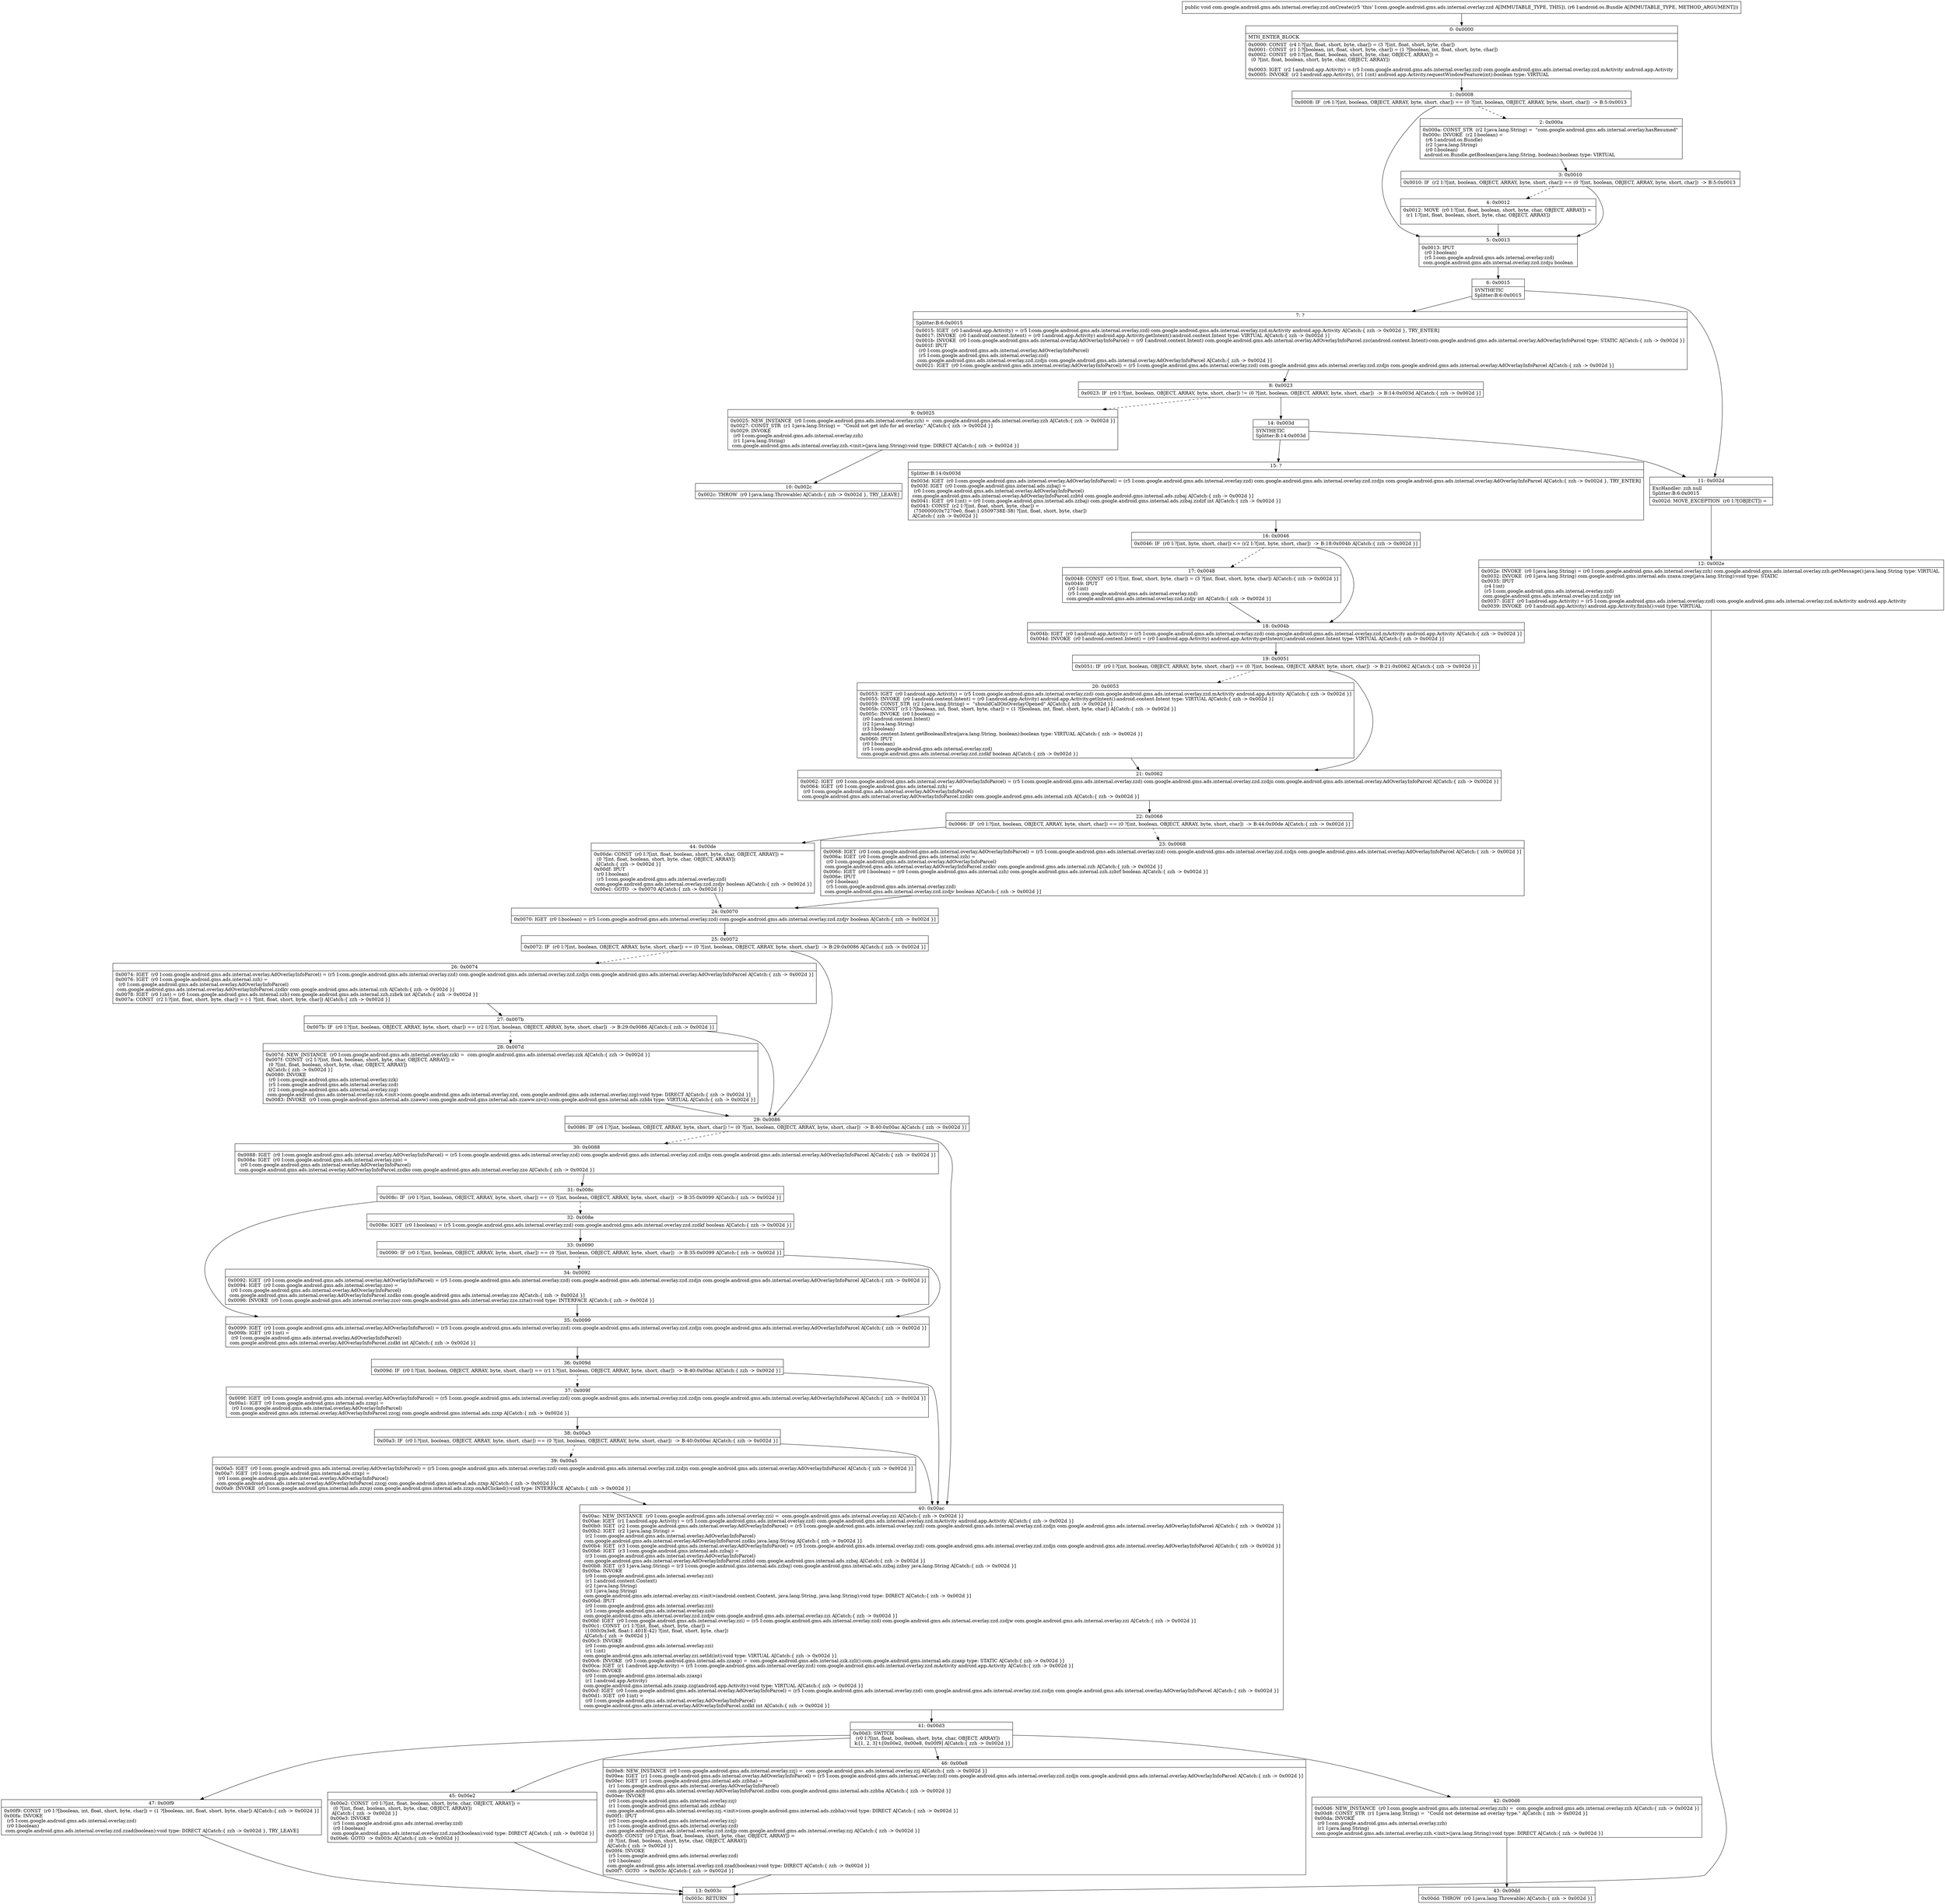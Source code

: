digraph "CFG forcom.google.android.gms.ads.internal.overlay.zzd.onCreate(Landroid\/os\/Bundle;)V" {
Node_0 [shape=record,label="{0\:\ 0x0000|MTH_ENTER_BLOCK\l|0x0000: CONST  (r4 I:?[int, float, short, byte, char]) = (3 ?[int, float, short, byte, char]) \l0x0001: CONST  (r1 I:?[boolean, int, float, short, byte, char]) = (1 ?[boolean, int, float, short, byte, char]) \l0x0002: CONST  (r0 I:?[int, float, boolean, short, byte, char, OBJECT, ARRAY]) = \l  (0 ?[int, float, boolean, short, byte, char, OBJECT, ARRAY])\l \l0x0003: IGET  (r2 I:android.app.Activity) = (r5 I:com.google.android.gms.ads.internal.overlay.zzd) com.google.android.gms.ads.internal.overlay.zzd.mActivity android.app.Activity \l0x0005: INVOKE  (r2 I:android.app.Activity), (r1 I:int) android.app.Activity.requestWindowFeature(int):boolean type: VIRTUAL \l}"];
Node_1 [shape=record,label="{1\:\ 0x0008|0x0008: IF  (r6 I:?[int, boolean, OBJECT, ARRAY, byte, short, char]) == (0 ?[int, boolean, OBJECT, ARRAY, byte, short, char])  \-\> B:5:0x0013 \l}"];
Node_2 [shape=record,label="{2\:\ 0x000a|0x000a: CONST_STR  (r2 I:java.lang.String) =  \"com.google.android.gms.ads.internal.overlay.hasResumed\" \l0x000c: INVOKE  (r2 I:boolean) = \l  (r6 I:android.os.Bundle)\l  (r2 I:java.lang.String)\l  (r0 I:boolean)\l android.os.Bundle.getBoolean(java.lang.String, boolean):boolean type: VIRTUAL \l}"];
Node_3 [shape=record,label="{3\:\ 0x0010|0x0010: IF  (r2 I:?[int, boolean, OBJECT, ARRAY, byte, short, char]) == (0 ?[int, boolean, OBJECT, ARRAY, byte, short, char])  \-\> B:5:0x0013 \l}"];
Node_4 [shape=record,label="{4\:\ 0x0012|0x0012: MOVE  (r0 I:?[int, float, boolean, short, byte, char, OBJECT, ARRAY]) = \l  (r1 I:?[int, float, boolean, short, byte, char, OBJECT, ARRAY])\l \l}"];
Node_5 [shape=record,label="{5\:\ 0x0013|0x0013: IPUT  \l  (r0 I:boolean)\l  (r5 I:com.google.android.gms.ads.internal.overlay.zzd)\l com.google.android.gms.ads.internal.overlay.zzd.zzdju boolean \l}"];
Node_6 [shape=record,label="{6\:\ 0x0015|SYNTHETIC\lSplitter:B:6:0x0015\l}"];
Node_7 [shape=record,label="{7\:\ ?|Splitter:B:6:0x0015\l|0x0015: IGET  (r0 I:android.app.Activity) = (r5 I:com.google.android.gms.ads.internal.overlay.zzd) com.google.android.gms.ads.internal.overlay.zzd.mActivity android.app.Activity A[Catch:\{ zzh \-\> 0x002d \}, TRY_ENTER]\l0x0017: INVOKE  (r0 I:android.content.Intent) = (r0 I:android.app.Activity) android.app.Activity.getIntent():android.content.Intent type: VIRTUAL A[Catch:\{ zzh \-\> 0x002d \}]\l0x001b: INVOKE  (r0 I:com.google.android.gms.ads.internal.overlay.AdOverlayInfoParcel) = (r0 I:android.content.Intent) com.google.android.gms.ads.internal.overlay.AdOverlayInfoParcel.zzc(android.content.Intent):com.google.android.gms.ads.internal.overlay.AdOverlayInfoParcel type: STATIC A[Catch:\{ zzh \-\> 0x002d \}]\l0x001f: IPUT  \l  (r0 I:com.google.android.gms.ads.internal.overlay.AdOverlayInfoParcel)\l  (r5 I:com.google.android.gms.ads.internal.overlay.zzd)\l com.google.android.gms.ads.internal.overlay.zzd.zzdjn com.google.android.gms.ads.internal.overlay.AdOverlayInfoParcel A[Catch:\{ zzh \-\> 0x002d \}]\l0x0021: IGET  (r0 I:com.google.android.gms.ads.internal.overlay.AdOverlayInfoParcel) = (r5 I:com.google.android.gms.ads.internal.overlay.zzd) com.google.android.gms.ads.internal.overlay.zzd.zzdjn com.google.android.gms.ads.internal.overlay.AdOverlayInfoParcel A[Catch:\{ zzh \-\> 0x002d \}]\l}"];
Node_8 [shape=record,label="{8\:\ 0x0023|0x0023: IF  (r0 I:?[int, boolean, OBJECT, ARRAY, byte, short, char]) != (0 ?[int, boolean, OBJECT, ARRAY, byte, short, char])  \-\> B:14:0x003d A[Catch:\{ zzh \-\> 0x002d \}]\l}"];
Node_9 [shape=record,label="{9\:\ 0x0025|0x0025: NEW_INSTANCE  (r0 I:com.google.android.gms.ads.internal.overlay.zzh) =  com.google.android.gms.ads.internal.overlay.zzh A[Catch:\{ zzh \-\> 0x002d \}]\l0x0027: CONST_STR  (r1 I:java.lang.String) =  \"Could not get info for ad overlay.\" A[Catch:\{ zzh \-\> 0x002d \}]\l0x0029: INVOKE  \l  (r0 I:com.google.android.gms.ads.internal.overlay.zzh)\l  (r1 I:java.lang.String)\l com.google.android.gms.ads.internal.overlay.zzh.\<init\>(java.lang.String):void type: DIRECT A[Catch:\{ zzh \-\> 0x002d \}]\l}"];
Node_10 [shape=record,label="{10\:\ 0x002c|0x002c: THROW  (r0 I:java.lang.Throwable) A[Catch:\{ zzh \-\> 0x002d \}, TRY_LEAVE]\l}"];
Node_11 [shape=record,label="{11\:\ 0x002d|ExcHandler: zzh null\lSplitter:B:6:0x0015\l|0x002d: MOVE_EXCEPTION  (r0 I:?[OBJECT]) =  \l}"];
Node_12 [shape=record,label="{12\:\ 0x002e|0x002e: INVOKE  (r0 I:java.lang.String) = (r0 I:com.google.android.gms.ads.internal.overlay.zzh) com.google.android.gms.ads.internal.overlay.zzh.getMessage():java.lang.String type: VIRTUAL \l0x0032: INVOKE  (r0 I:java.lang.String) com.google.android.gms.internal.ads.zzaxa.zzep(java.lang.String):void type: STATIC \l0x0035: IPUT  \l  (r4 I:int)\l  (r5 I:com.google.android.gms.ads.internal.overlay.zzd)\l com.google.android.gms.ads.internal.overlay.zzd.zzdjy int \l0x0037: IGET  (r0 I:android.app.Activity) = (r5 I:com.google.android.gms.ads.internal.overlay.zzd) com.google.android.gms.ads.internal.overlay.zzd.mActivity android.app.Activity \l0x0039: INVOKE  (r0 I:android.app.Activity) android.app.Activity.finish():void type: VIRTUAL \l}"];
Node_13 [shape=record,label="{13\:\ 0x003c|0x003c: RETURN   \l}"];
Node_14 [shape=record,label="{14\:\ 0x003d|SYNTHETIC\lSplitter:B:14:0x003d\l}"];
Node_15 [shape=record,label="{15\:\ ?|Splitter:B:14:0x003d\l|0x003d: IGET  (r0 I:com.google.android.gms.ads.internal.overlay.AdOverlayInfoParcel) = (r5 I:com.google.android.gms.ads.internal.overlay.zzd) com.google.android.gms.ads.internal.overlay.zzd.zzdjn com.google.android.gms.ads.internal.overlay.AdOverlayInfoParcel A[Catch:\{ zzh \-\> 0x002d \}, TRY_ENTER]\l0x003f: IGET  (r0 I:com.google.android.gms.internal.ads.zzbaj) = \l  (r0 I:com.google.android.gms.ads.internal.overlay.AdOverlayInfoParcel)\l com.google.android.gms.ads.internal.overlay.AdOverlayInfoParcel.zzbtd com.google.android.gms.internal.ads.zzbaj A[Catch:\{ zzh \-\> 0x002d \}]\l0x0041: IGET  (r0 I:int) = (r0 I:com.google.android.gms.internal.ads.zzbaj) com.google.android.gms.internal.ads.zzbaj.zzdzf int A[Catch:\{ zzh \-\> 0x002d \}]\l0x0043: CONST  (r2 I:?[int, float, short, byte, char]) = \l  (7500000(0x7270e0, float:1.0509738E\-38) ?[int, float, short, byte, char])\l A[Catch:\{ zzh \-\> 0x002d \}]\l}"];
Node_16 [shape=record,label="{16\:\ 0x0046|0x0046: IF  (r0 I:?[int, byte, short, char]) \<= (r2 I:?[int, byte, short, char])  \-\> B:18:0x004b A[Catch:\{ zzh \-\> 0x002d \}]\l}"];
Node_17 [shape=record,label="{17\:\ 0x0048|0x0048: CONST  (r0 I:?[int, float, short, byte, char]) = (3 ?[int, float, short, byte, char]) A[Catch:\{ zzh \-\> 0x002d \}]\l0x0049: IPUT  \l  (r0 I:int)\l  (r5 I:com.google.android.gms.ads.internal.overlay.zzd)\l com.google.android.gms.ads.internal.overlay.zzd.zzdjy int A[Catch:\{ zzh \-\> 0x002d \}]\l}"];
Node_18 [shape=record,label="{18\:\ 0x004b|0x004b: IGET  (r0 I:android.app.Activity) = (r5 I:com.google.android.gms.ads.internal.overlay.zzd) com.google.android.gms.ads.internal.overlay.zzd.mActivity android.app.Activity A[Catch:\{ zzh \-\> 0x002d \}]\l0x004d: INVOKE  (r0 I:android.content.Intent) = (r0 I:android.app.Activity) android.app.Activity.getIntent():android.content.Intent type: VIRTUAL A[Catch:\{ zzh \-\> 0x002d \}]\l}"];
Node_19 [shape=record,label="{19\:\ 0x0051|0x0051: IF  (r0 I:?[int, boolean, OBJECT, ARRAY, byte, short, char]) == (0 ?[int, boolean, OBJECT, ARRAY, byte, short, char])  \-\> B:21:0x0062 A[Catch:\{ zzh \-\> 0x002d \}]\l}"];
Node_20 [shape=record,label="{20\:\ 0x0053|0x0053: IGET  (r0 I:android.app.Activity) = (r5 I:com.google.android.gms.ads.internal.overlay.zzd) com.google.android.gms.ads.internal.overlay.zzd.mActivity android.app.Activity A[Catch:\{ zzh \-\> 0x002d \}]\l0x0055: INVOKE  (r0 I:android.content.Intent) = (r0 I:android.app.Activity) android.app.Activity.getIntent():android.content.Intent type: VIRTUAL A[Catch:\{ zzh \-\> 0x002d \}]\l0x0059: CONST_STR  (r2 I:java.lang.String) =  \"shouldCallOnOverlayOpened\" A[Catch:\{ zzh \-\> 0x002d \}]\l0x005b: CONST  (r3 I:?[boolean, int, float, short, byte, char]) = (1 ?[boolean, int, float, short, byte, char]) A[Catch:\{ zzh \-\> 0x002d \}]\l0x005c: INVOKE  (r0 I:boolean) = \l  (r0 I:android.content.Intent)\l  (r2 I:java.lang.String)\l  (r3 I:boolean)\l android.content.Intent.getBooleanExtra(java.lang.String, boolean):boolean type: VIRTUAL A[Catch:\{ zzh \-\> 0x002d \}]\l0x0060: IPUT  \l  (r0 I:boolean)\l  (r5 I:com.google.android.gms.ads.internal.overlay.zzd)\l com.google.android.gms.ads.internal.overlay.zzd.zzdkf boolean A[Catch:\{ zzh \-\> 0x002d \}]\l}"];
Node_21 [shape=record,label="{21\:\ 0x0062|0x0062: IGET  (r0 I:com.google.android.gms.ads.internal.overlay.AdOverlayInfoParcel) = (r5 I:com.google.android.gms.ads.internal.overlay.zzd) com.google.android.gms.ads.internal.overlay.zzd.zzdjn com.google.android.gms.ads.internal.overlay.AdOverlayInfoParcel A[Catch:\{ zzh \-\> 0x002d \}]\l0x0064: IGET  (r0 I:com.google.android.gms.ads.internal.zzh) = \l  (r0 I:com.google.android.gms.ads.internal.overlay.AdOverlayInfoParcel)\l com.google.android.gms.ads.internal.overlay.AdOverlayInfoParcel.zzdkv com.google.android.gms.ads.internal.zzh A[Catch:\{ zzh \-\> 0x002d \}]\l}"];
Node_22 [shape=record,label="{22\:\ 0x0066|0x0066: IF  (r0 I:?[int, boolean, OBJECT, ARRAY, byte, short, char]) == (0 ?[int, boolean, OBJECT, ARRAY, byte, short, char])  \-\> B:44:0x00de A[Catch:\{ zzh \-\> 0x002d \}]\l}"];
Node_23 [shape=record,label="{23\:\ 0x0068|0x0068: IGET  (r0 I:com.google.android.gms.ads.internal.overlay.AdOverlayInfoParcel) = (r5 I:com.google.android.gms.ads.internal.overlay.zzd) com.google.android.gms.ads.internal.overlay.zzd.zzdjn com.google.android.gms.ads.internal.overlay.AdOverlayInfoParcel A[Catch:\{ zzh \-\> 0x002d \}]\l0x006a: IGET  (r0 I:com.google.android.gms.ads.internal.zzh) = \l  (r0 I:com.google.android.gms.ads.internal.overlay.AdOverlayInfoParcel)\l com.google.android.gms.ads.internal.overlay.AdOverlayInfoParcel.zzdkv com.google.android.gms.ads.internal.zzh A[Catch:\{ zzh \-\> 0x002d \}]\l0x006c: IGET  (r0 I:boolean) = (r0 I:com.google.android.gms.ads.internal.zzh) com.google.android.gms.ads.internal.zzh.zzbrf boolean A[Catch:\{ zzh \-\> 0x002d \}]\l0x006e: IPUT  \l  (r0 I:boolean)\l  (r5 I:com.google.android.gms.ads.internal.overlay.zzd)\l com.google.android.gms.ads.internal.overlay.zzd.zzdjv boolean A[Catch:\{ zzh \-\> 0x002d \}]\l}"];
Node_24 [shape=record,label="{24\:\ 0x0070|0x0070: IGET  (r0 I:boolean) = (r5 I:com.google.android.gms.ads.internal.overlay.zzd) com.google.android.gms.ads.internal.overlay.zzd.zzdjv boolean A[Catch:\{ zzh \-\> 0x002d \}]\l}"];
Node_25 [shape=record,label="{25\:\ 0x0072|0x0072: IF  (r0 I:?[int, boolean, OBJECT, ARRAY, byte, short, char]) == (0 ?[int, boolean, OBJECT, ARRAY, byte, short, char])  \-\> B:29:0x0086 A[Catch:\{ zzh \-\> 0x002d \}]\l}"];
Node_26 [shape=record,label="{26\:\ 0x0074|0x0074: IGET  (r0 I:com.google.android.gms.ads.internal.overlay.AdOverlayInfoParcel) = (r5 I:com.google.android.gms.ads.internal.overlay.zzd) com.google.android.gms.ads.internal.overlay.zzd.zzdjn com.google.android.gms.ads.internal.overlay.AdOverlayInfoParcel A[Catch:\{ zzh \-\> 0x002d \}]\l0x0076: IGET  (r0 I:com.google.android.gms.ads.internal.zzh) = \l  (r0 I:com.google.android.gms.ads.internal.overlay.AdOverlayInfoParcel)\l com.google.android.gms.ads.internal.overlay.AdOverlayInfoParcel.zzdkv com.google.android.gms.ads.internal.zzh A[Catch:\{ zzh \-\> 0x002d \}]\l0x0078: IGET  (r0 I:int) = (r0 I:com.google.android.gms.ads.internal.zzh) com.google.android.gms.ads.internal.zzh.zzbrk int A[Catch:\{ zzh \-\> 0x002d \}]\l0x007a: CONST  (r2 I:?[int, float, short, byte, char]) = (\-1 ?[int, float, short, byte, char]) A[Catch:\{ zzh \-\> 0x002d \}]\l}"];
Node_27 [shape=record,label="{27\:\ 0x007b|0x007b: IF  (r0 I:?[int, boolean, OBJECT, ARRAY, byte, short, char]) == (r2 I:?[int, boolean, OBJECT, ARRAY, byte, short, char])  \-\> B:29:0x0086 A[Catch:\{ zzh \-\> 0x002d \}]\l}"];
Node_28 [shape=record,label="{28\:\ 0x007d|0x007d: NEW_INSTANCE  (r0 I:com.google.android.gms.ads.internal.overlay.zzk) =  com.google.android.gms.ads.internal.overlay.zzk A[Catch:\{ zzh \-\> 0x002d \}]\l0x007f: CONST  (r2 I:?[int, float, boolean, short, byte, char, OBJECT, ARRAY]) = \l  (0 ?[int, float, boolean, short, byte, char, OBJECT, ARRAY])\l A[Catch:\{ zzh \-\> 0x002d \}]\l0x0080: INVOKE  \l  (r0 I:com.google.android.gms.ads.internal.overlay.zzk)\l  (r5 I:com.google.android.gms.ads.internal.overlay.zzd)\l  (r2 I:com.google.android.gms.ads.internal.overlay.zzg)\l com.google.android.gms.ads.internal.overlay.zzk.\<init\>(com.google.android.gms.ads.internal.overlay.zzd, com.google.android.gms.ads.internal.overlay.zzg):void type: DIRECT A[Catch:\{ zzh \-\> 0x002d \}]\l0x0083: INVOKE  (r0 I:com.google.android.gms.internal.ads.zzaww) com.google.android.gms.internal.ads.zzaww.zzvi():com.google.android.gms.internal.ads.zzbbi type: VIRTUAL A[Catch:\{ zzh \-\> 0x002d \}]\l}"];
Node_29 [shape=record,label="{29\:\ 0x0086|0x0086: IF  (r6 I:?[int, boolean, OBJECT, ARRAY, byte, short, char]) != (0 ?[int, boolean, OBJECT, ARRAY, byte, short, char])  \-\> B:40:0x00ac A[Catch:\{ zzh \-\> 0x002d \}]\l}"];
Node_30 [shape=record,label="{30\:\ 0x0088|0x0088: IGET  (r0 I:com.google.android.gms.ads.internal.overlay.AdOverlayInfoParcel) = (r5 I:com.google.android.gms.ads.internal.overlay.zzd) com.google.android.gms.ads.internal.overlay.zzd.zzdjn com.google.android.gms.ads.internal.overlay.AdOverlayInfoParcel A[Catch:\{ zzh \-\> 0x002d \}]\l0x008a: IGET  (r0 I:com.google.android.gms.ads.internal.overlay.zzo) = \l  (r0 I:com.google.android.gms.ads.internal.overlay.AdOverlayInfoParcel)\l com.google.android.gms.ads.internal.overlay.AdOverlayInfoParcel.zzdko com.google.android.gms.ads.internal.overlay.zzo A[Catch:\{ zzh \-\> 0x002d \}]\l}"];
Node_31 [shape=record,label="{31\:\ 0x008c|0x008c: IF  (r0 I:?[int, boolean, OBJECT, ARRAY, byte, short, char]) == (0 ?[int, boolean, OBJECT, ARRAY, byte, short, char])  \-\> B:35:0x0099 A[Catch:\{ zzh \-\> 0x002d \}]\l}"];
Node_32 [shape=record,label="{32\:\ 0x008e|0x008e: IGET  (r0 I:boolean) = (r5 I:com.google.android.gms.ads.internal.overlay.zzd) com.google.android.gms.ads.internal.overlay.zzd.zzdkf boolean A[Catch:\{ zzh \-\> 0x002d \}]\l}"];
Node_33 [shape=record,label="{33\:\ 0x0090|0x0090: IF  (r0 I:?[int, boolean, OBJECT, ARRAY, byte, short, char]) == (0 ?[int, boolean, OBJECT, ARRAY, byte, short, char])  \-\> B:35:0x0099 A[Catch:\{ zzh \-\> 0x002d \}]\l}"];
Node_34 [shape=record,label="{34\:\ 0x0092|0x0092: IGET  (r0 I:com.google.android.gms.ads.internal.overlay.AdOverlayInfoParcel) = (r5 I:com.google.android.gms.ads.internal.overlay.zzd) com.google.android.gms.ads.internal.overlay.zzd.zzdjn com.google.android.gms.ads.internal.overlay.AdOverlayInfoParcel A[Catch:\{ zzh \-\> 0x002d \}]\l0x0094: IGET  (r0 I:com.google.android.gms.ads.internal.overlay.zzo) = \l  (r0 I:com.google.android.gms.ads.internal.overlay.AdOverlayInfoParcel)\l com.google.android.gms.ads.internal.overlay.AdOverlayInfoParcel.zzdko com.google.android.gms.ads.internal.overlay.zzo A[Catch:\{ zzh \-\> 0x002d \}]\l0x0096: INVOKE  (r0 I:com.google.android.gms.ads.internal.overlay.zzo) com.google.android.gms.ads.internal.overlay.zzo.zzta():void type: INTERFACE A[Catch:\{ zzh \-\> 0x002d \}]\l}"];
Node_35 [shape=record,label="{35\:\ 0x0099|0x0099: IGET  (r0 I:com.google.android.gms.ads.internal.overlay.AdOverlayInfoParcel) = (r5 I:com.google.android.gms.ads.internal.overlay.zzd) com.google.android.gms.ads.internal.overlay.zzd.zzdjn com.google.android.gms.ads.internal.overlay.AdOverlayInfoParcel A[Catch:\{ zzh \-\> 0x002d \}]\l0x009b: IGET  (r0 I:int) = \l  (r0 I:com.google.android.gms.ads.internal.overlay.AdOverlayInfoParcel)\l com.google.android.gms.ads.internal.overlay.AdOverlayInfoParcel.zzdkt int A[Catch:\{ zzh \-\> 0x002d \}]\l}"];
Node_36 [shape=record,label="{36\:\ 0x009d|0x009d: IF  (r0 I:?[int, boolean, OBJECT, ARRAY, byte, short, char]) == (r1 I:?[int, boolean, OBJECT, ARRAY, byte, short, char])  \-\> B:40:0x00ac A[Catch:\{ zzh \-\> 0x002d \}]\l}"];
Node_37 [shape=record,label="{37\:\ 0x009f|0x009f: IGET  (r0 I:com.google.android.gms.ads.internal.overlay.AdOverlayInfoParcel) = (r5 I:com.google.android.gms.ads.internal.overlay.zzd) com.google.android.gms.ads.internal.overlay.zzd.zzdjn com.google.android.gms.ads.internal.overlay.AdOverlayInfoParcel A[Catch:\{ zzh \-\> 0x002d \}]\l0x00a1: IGET  (r0 I:com.google.android.gms.internal.ads.zzxp) = \l  (r0 I:com.google.android.gms.ads.internal.overlay.AdOverlayInfoParcel)\l com.google.android.gms.ads.internal.overlay.AdOverlayInfoParcel.zzcgj com.google.android.gms.internal.ads.zzxp A[Catch:\{ zzh \-\> 0x002d \}]\l}"];
Node_38 [shape=record,label="{38\:\ 0x00a3|0x00a3: IF  (r0 I:?[int, boolean, OBJECT, ARRAY, byte, short, char]) == (0 ?[int, boolean, OBJECT, ARRAY, byte, short, char])  \-\> B:40:0x00ac A[Catch:\{ zzh \-\> 0x002d \}]\l}"];
Node_39 [shape=record,label="{39\:\ 0x00a5|0x00a5: IGET  (r0 I:com.google.android.gms.ads.internal.overlay.AdOverlayInfoParcel) = (r5 I:com.google.android.gms.ads.internal.overlay.zzd) com.google.android.gms.ads.internal.overlay.zzd.zzdjn com.google.android.gms.ads.internal.overlay.AdOverlayInfoParcel A[Catch:\{ zzh \-\> 0x002d \}]\l0x00a7: IGET  (r0 I:com.google.android.gms.internal.ads.zzxp) = \l  (r0 I:com.google.android.gms.ads.internal.overlay.AdOverlayInfoParcel)\l com.google.android.gms.ads.internal.overlay.AdOverlayInfoParcel.zzcgj com.google.android.gms.internal.ads.zzxp A[Catch:\{ zzh \-\> 0x002d \}]\l0x00a9: INVOKE  (r0 I:com.google.android.gms.internal.ads.zzxp) com.google.android.gms.internal.ads.zzxp.onAdClicked():void type: INTERFACE A[Catch:\{ zzh \-\> 0x002d \}]\l}"];
Node_40 [shape=record,label="{40\:\ 0x00ac|0x00ac: NEW_INSTANCE  (r0 I:com.google.android.gms.ads.internal.overlay.zzi) =  com.google.android.gms.ads.internal.overlay.zzi A[Catch:\{ zzh \-\> 0x002d \}]\l0x00ae: IGET  (r1 I:android.app.Activity) = (r5 I:com.google.android.gms.ads.internal.overlay.zzd) com.google.android.gms.ads.internal.overlay.zzd.mActivity android.app.Activity A[Catch:\{ zzh \-\> 0x002d \}]\l0x00b0: IGET  (r2 I:com.google.android.gms.ads.internal.overlay.AdOverlayInfoParcel) = (r5 I:com.google.android.gms.ads.internal.overlay.zzd) com.google.android.gms.ads.internal.overlay.zzd.zzdjn com.google.android.gms.ads.internal.overlay.AdOverlayInfoParcel A[Catch:\{ zzh \-\> 0x002d \}]\l0x00b2: IGET  (r2 I:java.lang.String) = \l  (r2 I:com.google.android.gms.ads.internal.overlay.AdOverlayInfoParcel)\l com.google.android.gms.ads.internal.overlay.AdOverlayInfoParcel.zzdku java.lang.String A[Catch:\{ zzh \-\> 0x002d \}]\l0x00b4: IGET  (r3 I:com.google.android.gms.ads.internal.overlay.AdOverlayInfoParcel) = (r5 I:com.google.android.gms.ads.internal.overlay.zzd) com.google.android.gms.ads.internal.overlay.zzd.zzdjn com.google.android.gms.ads.internal.overlay.AdOverlayInfoParcel A[Catch:\{ zzh \-\> 0x002d \}]\l0x00b6: IGET  (r3 I:com.google.android.gms.internal.ads.zzbaj) = \l  (r3 I:com.google.android.gms.ads.internal.overlay.AdOverlayInfoParcel)\l com.google.android.gms.ads.internal.overlay.AdOverlayInfoParcel.zzbtd com.google.android.gms.internal.ads.zzbaj A[Catch:\{ zzh \-\> 0x002d \}]\l0x00b8: IGET  (r3 I:java.lang.String) = (r3 I:com.google.android.gms.internal.ads.zzbaj) com.google.android.gms.internal.ads.zzbaj.zzbsy java.lang.String A[Catch:\{ zzh \-\> 0x002d \}]\l0x00ba: INVOKE  \l  (r0 I:com.google.android.gms.ads.internal.overlay.zzi)\l  (r1 I:android.content.Context)\l  (r2 I:java.lang.String)\l  (r3 I:java.lang.String)\l com.google.android.gms.ads.internal.overlay.zzi.\<init\>(android.content.Context, java.lang.String, java.lang.String):void type: DIRECT A[Catch:\{ zzh \-\> 0x002d \}]\l0x00bd: IPUT  \l  (r0 I:com.google.android.gms.ads.internal.overlay.zzi)\l  (r5 I:com.google.android.gms.ads.internal.overlay.zzd)\l com.google.android.gms.ads.internal.overlay.zzd.zzdjw com.google.android.gms.ads.internal.overlay.zzi A[Catch:\{ zzh \-\> 0x002d \}]\l0x00bf: IGET  (r0 I:com.google.android.gms.ads.internal.overlay.zzi) = (r5 I:com.google.android.gms.ads.internal.overlay.zzd) com.google.android.gms.ads.internal.overlay.zzd.zzdjw com.google.android.gms.ads.internal.overlay.zzi A[Catch:\{ zzh \-\> 0x002d \}]\l0x00c1: CONST  (r1 I:?[int, float, short, byte, char]) = \l  (1000(0x3e8, float:1.401E\-42) ?[int, float, short, byte, char])\l A[Catch:\{ zzh \-\> 0x002d \}]\l0x00c3: INVOKE  \l  (r0 I:com.google.android.gms.ads.internal.overlay.zzi)\l  (r1 I:int)\l com.google.android.gms.ads.internal.overlay.zzi.setId(int):void type: VIRTUAL A[Catch:\{ zzh \-\> 0x002d \}]\l0x00c6: INVOKE  (r0 I:com.google.android.gms.internal.ads.zzaxp) =  com.google.android.gms.ads.internal.zzk.zzli():com.google.android.gms.internal.ads.zzaxp type: STATIC A[Catch:\{ zzh \-\> 0x002d \}]\l0x00ca: IGET  (r1 I:android.app.Activity) = (r5 I:com.google.android.gms.ads.internal.overlay.zzd) com.google.android.gms.ads.internal.overlay.zzd.mActivity android.app.Activity A[Catch:\{ zzh \-\> 0x002d \}]\l0x00cc: INVOKE  \l  (r0 I:com.google.android.gms.internal.ads.zzaxp)\l  (r1 I:android.app.Activity)\l com.google.android.gms.internal.ads.zzaxp.zzg(android.app.Activity):void type: VIRTUAL A[Catch:\{ zzh \-\> 0x002d \}]\l0x00cf: IGET  (r0 I:com.google.android.gms.ads.internal.overlay.AdOverlayInfoParcel) = (r5 I:com.google.android.gms.ads.internal.overlay.zzd) com.google.android.gms.ads.internal.overlay.zzd.zzdjn com.google.android.gms.ads.internal.overlay.AdOverlayInfoParcel A[Catch:\{ zzh \-\> 0x002d \}]\l0x00d1: IGET  (r0 I:int) = \l  (r0 I:com.google.android.gms.ads.internal.overlay.AdOverlayInfoParcel)\l com.google.android.gms.ads.internal.overlay.AdOverlayInfoParcel.zzdkt int A[Catch:\{ zzh \-\> 0x002d \}]\l}"];
Node_41 [shape=record,label="{41\:\ 0x00d3|0x00d3: SWITCH  \l  (r0 I:?[int, float, boolean, short, byte, char, OBJECT, ARRAY])\l k:[1, 2, 3] t:[0x00e2, 0x00e8, 0x00f9] A[Catch:\{ zzh \-\> 0x002d \}]\l}"];
Node_42 [shape=record,label="{42\:\ 0x00d6|0x00d6: NEW_INSTANCE  (r0 I:com.google.android.gms.ads.internal.overlay.zzh) =  com.google.android.gms.ads.internal.overlay.zzh A[Catch:\{ zzh \-\> 0x002d \}]\l0x00d8: CONST_STR  (r1 I:java.lang.String) =  \"Could not determine ad overlay type.\" A[Catch:\{ zzh \-\> 0x002d \}]\l0x00da: INVOKE  \l  (r0 I:com.google.android.gms.ads.internal.overlay.zzh)\l  (r1 I:java.lang.String)\l com.google.android.gms.ads.internal.overlay.zzh.\<init\>(java.lang.String):void type: DIRECT A[Catch:\{ zzh \-\> 0x002d \}]\l}"];
Node_43 [shape=record,label="{43\:\ 0x00dd|0x00dd: THROW  (r0 I:java.lang.Throwable) A[Catch:\{ zzh \-\> 0x002d \}]\l}"];
Node_44 [shape=record,label="{44\:\ 0x00de|0x00de: CONST  (r0 I:?[int, float, boolean, short, byte, char, OBJECT, ARRAY]) = \l  (0 ?[int, float, boolean, short, byte, char, OBJECT, ARRAY])\l A[Catch:\{ zzh \-\> 0x002d \}]\l0x00df: IPUT  \l  (r0 I:boolean)\l  (r5 I:com.google.android.gms.ads.internal.overlay.zzd)\l com.google.android.gms.ads.internal.overlay.zzd.zzdjv boolean A[Catch:\{ zzh \-\> 0x002d \}]\l0x00e1: GOTO  \-\> 0x0070 A[Catch:\{ zzh \-\> 0x002d \}]\l}"];
Node_45 [shape=record,label="{45\:\ 0x00e2|0x00e2: CONST  (r0 I:?[int, float, boolean, short, byte, char, OBJECT, ARRAY]) = \l  (0 ?[int, float, boolean, short, byte, char, OBJECT, ARRAY])\l A[Catch:\{ zzh \-\> 0x002d \}]\l0x00e3: INVOKE  \l  (r5 I:com.google.android.gms.ads.internal.overlay.zzd)\l  (r0 I:boolean)\l com.google.android.gms.ads.internal.overlay.zzd.zzad(boolean):void type: DIRECT A[Catch:\{ zzh \-\> 0x002d \}]\l0x00e6: GOTO  \-\> 0x003c A[Catch:\{ zzh \-\> 0x002d \}]\l}"];
Node_46 [shape=record,label="{46\:\ 0x00e8|0x00e8: NEW_INSTANCE  (r0 I:com.google.android.gms.ads.internal.overlay.zzj) =  com.google.android.gms.ads.internal.overlay.zzj A[Catch:\{ zzh \-\> 0x002d \}]\l0x00ea: IGET  (r1 I:com.google.android.gms.ads.internal.overlay.AdOverlayInfoParcel) = (r5 I:com.google.android.gms.ads.internal.overlay.zzd) com.google.android.gms.ads.internal.overlay.zzd.zzdjn com.google.android.gms.ads.internal.overlay.AdOverlayInfoParcel A[Catch:\{ zzh \-\> 0x002d \}]\l0x00ec: IGET  (r1 I:com.google.android.gms.internal.ads.zzbha) = \l  (r1 I:com.google.android.gms.ads.internal.overlay.AdOverlayInfoParcel)\l com.google.android.gms.ads.internal.overlay.AdOverlayInfoParcel.zzdbu com.google.android.gms.internal.ads.zzbha A[Catch:\{ zzh \-\> 0x002d \}]\l0x00ee: INVOKE  \l  (r0 I:com.google.android.gms.ads.internal.overlay.zzj)\l  (r1 I:com.google.android.gms.internal.ads.zzbha)\l com.google.android.gms.ads.internal.overlay.zzj.\<init\>(com.google.android.gms.internal.ads.zzbha):void type: DIRECT A[Catch:\{ zzh \-\> 0x002d \}]\l0x00f1: IPUT  \l  (r0 I:com.google.android.gms.ads.internal.overlay.zzj)\l  (r5 I:com.google.android.gms.ads.internal.overlay.zzd)\l com.google.android.gms.ads.internal.overlay.zzd.zzdjp com.google.android.gms.ads.internal.overlay.zzj A[Catch:\{ zzh \-\> 0x002d \}]\l0x00f3: CONST  (r0 I:?[int, float, boolean, short, byte, char, OBJECT, ARRAY]) = \l  (0 ?[int, float, boolean, short, byte, char, OBJECT, ARRAY])\l A[Catch:\{ zzh \-\> 0x002d \}]\l0x00f4: INVOKE  \l  (r5 I:com.google.android.gms.ads.internal.overlay.zzd)\l  (r0 I:boolean)\l com.google.android.gms.ads.internal.overlay.zzd.zzad(boolean):void type: DIRECT A[Catch:\{ zzh \-\> 0x002d \}]\l0x00f7: GOTO  \-\> 0x003c A[Catch:\{ zzh \-\> 0x002d \}]\l}"];
Node_47 [shape=record,label="{47\:\ 0x00f9|0x00f9: CONST  (r0 I:?[boolean, int, float, short, byte, char]) = (1 ?[boolean, int, float, short, byte, char]) A[Catch:\{ zzh \-\> 0x002d \}]\l0x00fa: INVOKE  \l  (r5 I:com.google.android.gms.ads.internal.overlay.zzd)\l  (r0 I:boolean)\l com.google.android.gms.ads.internal.overlay.zzd.zzad(boolean):void type: DIRECT A[Catch:\{ zzh \-\> 0x002d \}, TRY_LEAVE]\l}"];
MethodNode[shape=record,label="{public void com.google.android.gms.ads.internal.overlay.zzd.onCreate((r5 'this' I:com.google.android.gms.ads.internal.overlay.zzd A[IMMUTABLE_TYPE, THIS]), (r6 I:android.os.Bundle A[IMMUTABLE_TYPE, METHOD_ARGUMENT])) }"];
MethodNode -> Node_0;
Node_0 -> Node_1;
Node_1 -> Node_2[style=dashed];
Node_1 -> Node_5;
Node_2 -> Node_3;
Node_3 -> Node_4[style=dashed];
Node_3 -> Node_5;
Node_4 -> Node_5;
Node_5 -> Node_6;
Node_6 -> Node_7;
Node_6 -> Node_11;
Node_7 -> Node_8;
Node_8 -> Node_9[style=dashed];
Node_8 -> Node_14;
Node_9 -> Node_10;
Node_11 -> Node_12;
Node_12 -> Node_13;
Node_14 -> Node_15;
Node_14 -> Node_11;
Node_15 -> Node_16;
Node_16 -> Node_17[style=dashed];
Node_16 -> Node_18;
Node_17 -> Node_18;
Node_18 -> Node_19;
Node_19 -> Node_20[style=dashed];
Node_19 -> Node_21;
Node_20 -> Node_21;
Node_21 -> Node_22;
Node_22 -> Node_23[style=dashed];
Node_22 -> Node_44;
Node_23 -> Node_24;
Node_24 -> Node_25;
Node_25 -> Node_26[style=dashed];
Node_25 -> Node_29;
Node_26 -> Node_27;
Node_27 -> Node_28[style=dashed];
Node_27 -> Node_29;
Node_28 -> Node_29;
Node_29 -> Node_30[style=dashed];
Node_29 -> Node_40;
Node_30 -> Node_31;
Node_31 -> Node_32[style=dashed];
Node_31 -> Node_35;
Node_32 -> Node_33;
Node_33 -> Node_34[style=dashed];
Node_33 -> Node_35;
Node_34 -> Node_35;
Node_35 -> Node_36;
Node_36 -> Node_37[style=dashed];
Node_36 -> Node_40;
Node_37 -> Node_38;
Node_38 -> Node_39[style=dashed];
Node_38 -> Node_40;
Node_39 -> Node_40;
Node_40 -> Node_41;
Node_41 -> Node_42;
Node_41 -> Node_45;
Node_41 -> Node_46;
Node_41 -> Node_47;
Node_42 -> Node_43;
Node_44 -> Node_24;
Node_45 -> Node_13;
Node_46 -> Node_13;
Node_47 -> Node_13;
}

